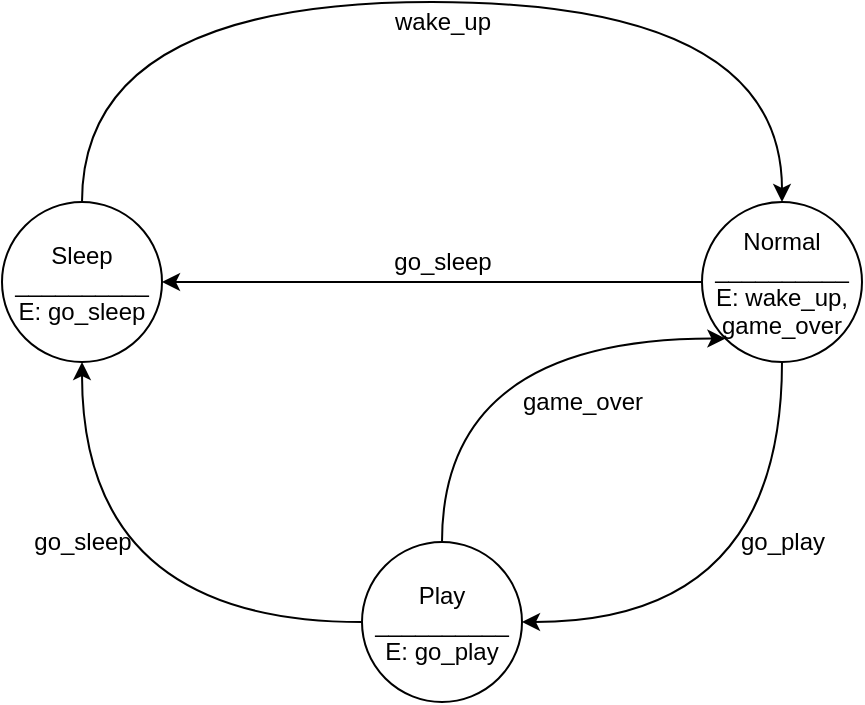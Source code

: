 <mxfile version="13.8.6" type="device"><diagram id="kgpKYQtTHZ0yAKxKKP6v" name="Page-1"><mxGraphModel dx="1022" dy="475" grid="1" gridSize="10" guides="1" tooltips="1" connect="1" arrows="1" fold="1" page="1" pageScale="1" pageWidth="850" pageHeight="1100" math="0" shadow="0"><root><mxCell id="0"/><mxCell id="1" parent="0"/><mxCell id="cIwayilBRL80fbY3d8Cl-13" style="edgeStyle=orthogonalEdgeStyle;curved=1;orthogonalLoop=1;jettySize=auto;html=1;exitX=0.5;exitY=0;exitDx=0;exitDy=0;entryX=0.5;entryY=0;entryDx=0;entryDy=0;" parent="1" source="cIwayilBRL80fbY3d8Cl-6" target="cIwayilBRL80fbY3d8Cl-8" edge="1"><mxGeometry relative="1" as="geometry"><Array as="points"><mxPoint x="170" y="10"/><mxPoint x="520" y="10"/></Array></mxGeometry></mxCell><mxCell id="cIwayilBRL80fbY3d8Cl-6" value="Sleep&#10;__________&#10;E: go_sleep" style="ellipse;fillColor=#ffffff;strokeColor=#000000;" parent="1" vertex="1"><mxGeometry x="130" y="110" width="80" height="80" as="geometry"/></mxCell><mxCell id="cIwayilBRL80fbY3d8Cl-7" value="Play&#10;__________&#10;E: go_play" style="ellipse;fillColor=#ffffff;strokeColor=#000000;" parent="1" vertex="1"><mxGeometry x="310" y="280" width="80" height="80" as="geometry"/></mxCell><mxCell id="cIwayilBRL80fbY3d8Cl-8" value="Normal&#10;__________&#10;E: wake_up,&#10;game_over" style="ellipse;fillColor=#ffffff;strokeColor=#000000;" parent="1" vertex="1"><mxGeometry x="480" y="110" width="80" height="80" as="geometry"/></mxCell><mxCell id="cIwayilBRL80fbY3d8Cl-22" value="" style="endArrow=classic;html=1;edgeStyle=orthogonalEdgeStyle;curved=1;exitX=0.5;exitY=1;exitDx=0;exitDy=0;entryX=1;entryY=0.5;entryDx=0;entryDy=0;" parent="1" source="cIwayilBRL80fbY3d8Cl-8" target="cIwayilBRL80fbY3d8Cl-7" edge="1"><mxGeometry width="50" height="50" relative="1" as="geometry"><mxPoint x="400" y="200" as="sourcePoint"/><mxPoint x="450" y="150" as="targetPoint"/></mxGeometry></mxCell><mxCell id="cIwayilBRL80fbY3d8Cl-23" value="" style="endArrow=classic;html=1;exitX=0;exitY=0.5;exitDx=0;exitDy=0;entryX=1;entryY=0.5;entryDx=0;entryDy=0;" parent="1" source="cIwayilBRL80fbY3d8Cl-8" target="cIwayilBRL80fbY3d8Cl-6" edge="1"><mxGeometry width="50" height="50" relative="1" as="geometry"><mxPoint x="400" y="200" as="sourcePoint"/><mxPoint x="450" y="150" as="targetPoint"/></mxGeometry></mxCell><mxCell id="cIwayilBRL80fbY3d8Cl-24" value="" style="endArrow=classic;html=1;exitX=0;exitY=0.5;exitDx=0;exitDy=0;entryX=0.5;entryY=1;entryDx=0;entryDy=0;edgeStyle=orthogonalEdgeStyle;curved=1;" parent="1" source="cIwayilBRL80fbY3d8Cl-7" target="cIwayilBRL80fbY3d8Cl-6" edge="1"><mxGeometry width="50" height="50" relative="1" as="geometry"><mxPoint x="400" y="200" as="sourcePoint"/><mxPoint x="450" y="150" as="targetPoint"/></mxGeometry></mxCell><mxCell id="cIwayilBRL80fbY3d8Cl-26" value="go_sleep" style="text;html=1;align=center;verticalAlign=middle;resizable=0;points=[];autosize=1;" parent="1" vertex="1"><mxGeometry x="320" y="130" width="60" height="20" as="geometry"/></mxCell><mxCell id="cIwayilBRL80fbY3d8Cl-27" value="go_play" style="text;html=1;align=center;verticalAlign=middle;resizable=0;points=[];autosize=1;" parent="1" vertex="1"><mxGeometry x="490" y="270" width="60" height="20" as="geometry"/></mxCell><mxCell id="cIwayilBRL80fbY3d8Cl-28" value="go_sleep" style="text;html=1;align=center;verticalAlign=middle;resizable=0;points=[];autosize=1;" parent="1" vertex="1"><mxGeometry x="140" y="270" width="60" height="20" as="geometry"/></mxCell><mxCell id="cIwayilBRL80fbY3d8Cl-29" value="wake_up" style="text;html=1;align=center;verticalAlign=middle;resizable=0;points=[];autosize=1;" parent="1" vertex="1"><mxGeometry x="320" y="10" width="60" height="20" as="geometry"/></mxCell><mxCell id="cIwayilBRL80fbY3d8Cl-38" value="" style="endArrow=classic;html=1;exitX=0.5;exitY=0;exitDx=0;exitDy=0;edgeStyle=orthogonalEdgeStyle;curved=1;entryX=0;entryY=1;entryDx=0;entryDy=0;" parent="1" source="cIwayilBRL80fbY3d8Cl-7" target="cIwayilBRL80fbY3d8Cl-8" edge="1"><mxGeometry width="50" height="50" relative="1" as="geometry"><mxPoint x="400" y="230" as="sourcePoint"/><mxPoint x="460" y="200" as="targetPoint"/><Array as="points"><mxPoint x="350" y="178"/></Array></mxGeometry></mxCell><mxCell id="cIwayilBRL80fbY3d8Cl-39" value="game_over" style="text;html=1;align=center;verticalAlign=middle;resizable=0;points=[];autosize=1;" parent="1" vertex="1"><mxGeometry x="380" y="200" width="80" height="20" as="geometry"/></mxCell></root></mxGraphModel></diagram></mxfile>